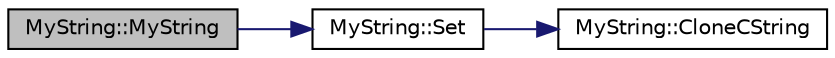 digraph "MyString::MyString"
{
 // LATEX_PDF_SIZE
  bgcolor="transparent";
  edge [fontname="Helvetica",fontsize="10",labelfontname="Helvetica",labelfontsize="10"];
  node [fontname="Helvetica",fontsize="10",shape=record];
  rankdir="LR";
  Node1 [label="MyString::MyString",height=0.2,width=0.4,color="black", fillcolor="grey75", style="filled", fontcolor="black",tooltip=" "];
  Node1 -> Node2 [color="midnightblue",fontsize="10",style="solid",fontname="Helvetica"];
  Node2 [label="MyString::Set",height=0.2,width=0.4,color="black",URL="$classMyString.html#a521c4cd7eccac6ce554d8a51505e4970",tooltip=" "];
  Node2 -> Node3 [color="midnightblue",fontsize="10",style="solid",fontname="Helvetica"];
  Node3 [label="MyString::CloneCString",height=0.2,width=0.4,color="black",URL="$classMyString.html#a40753dcfa3314a8993f32bdd75d67ce2",tooltip=" "];
}
